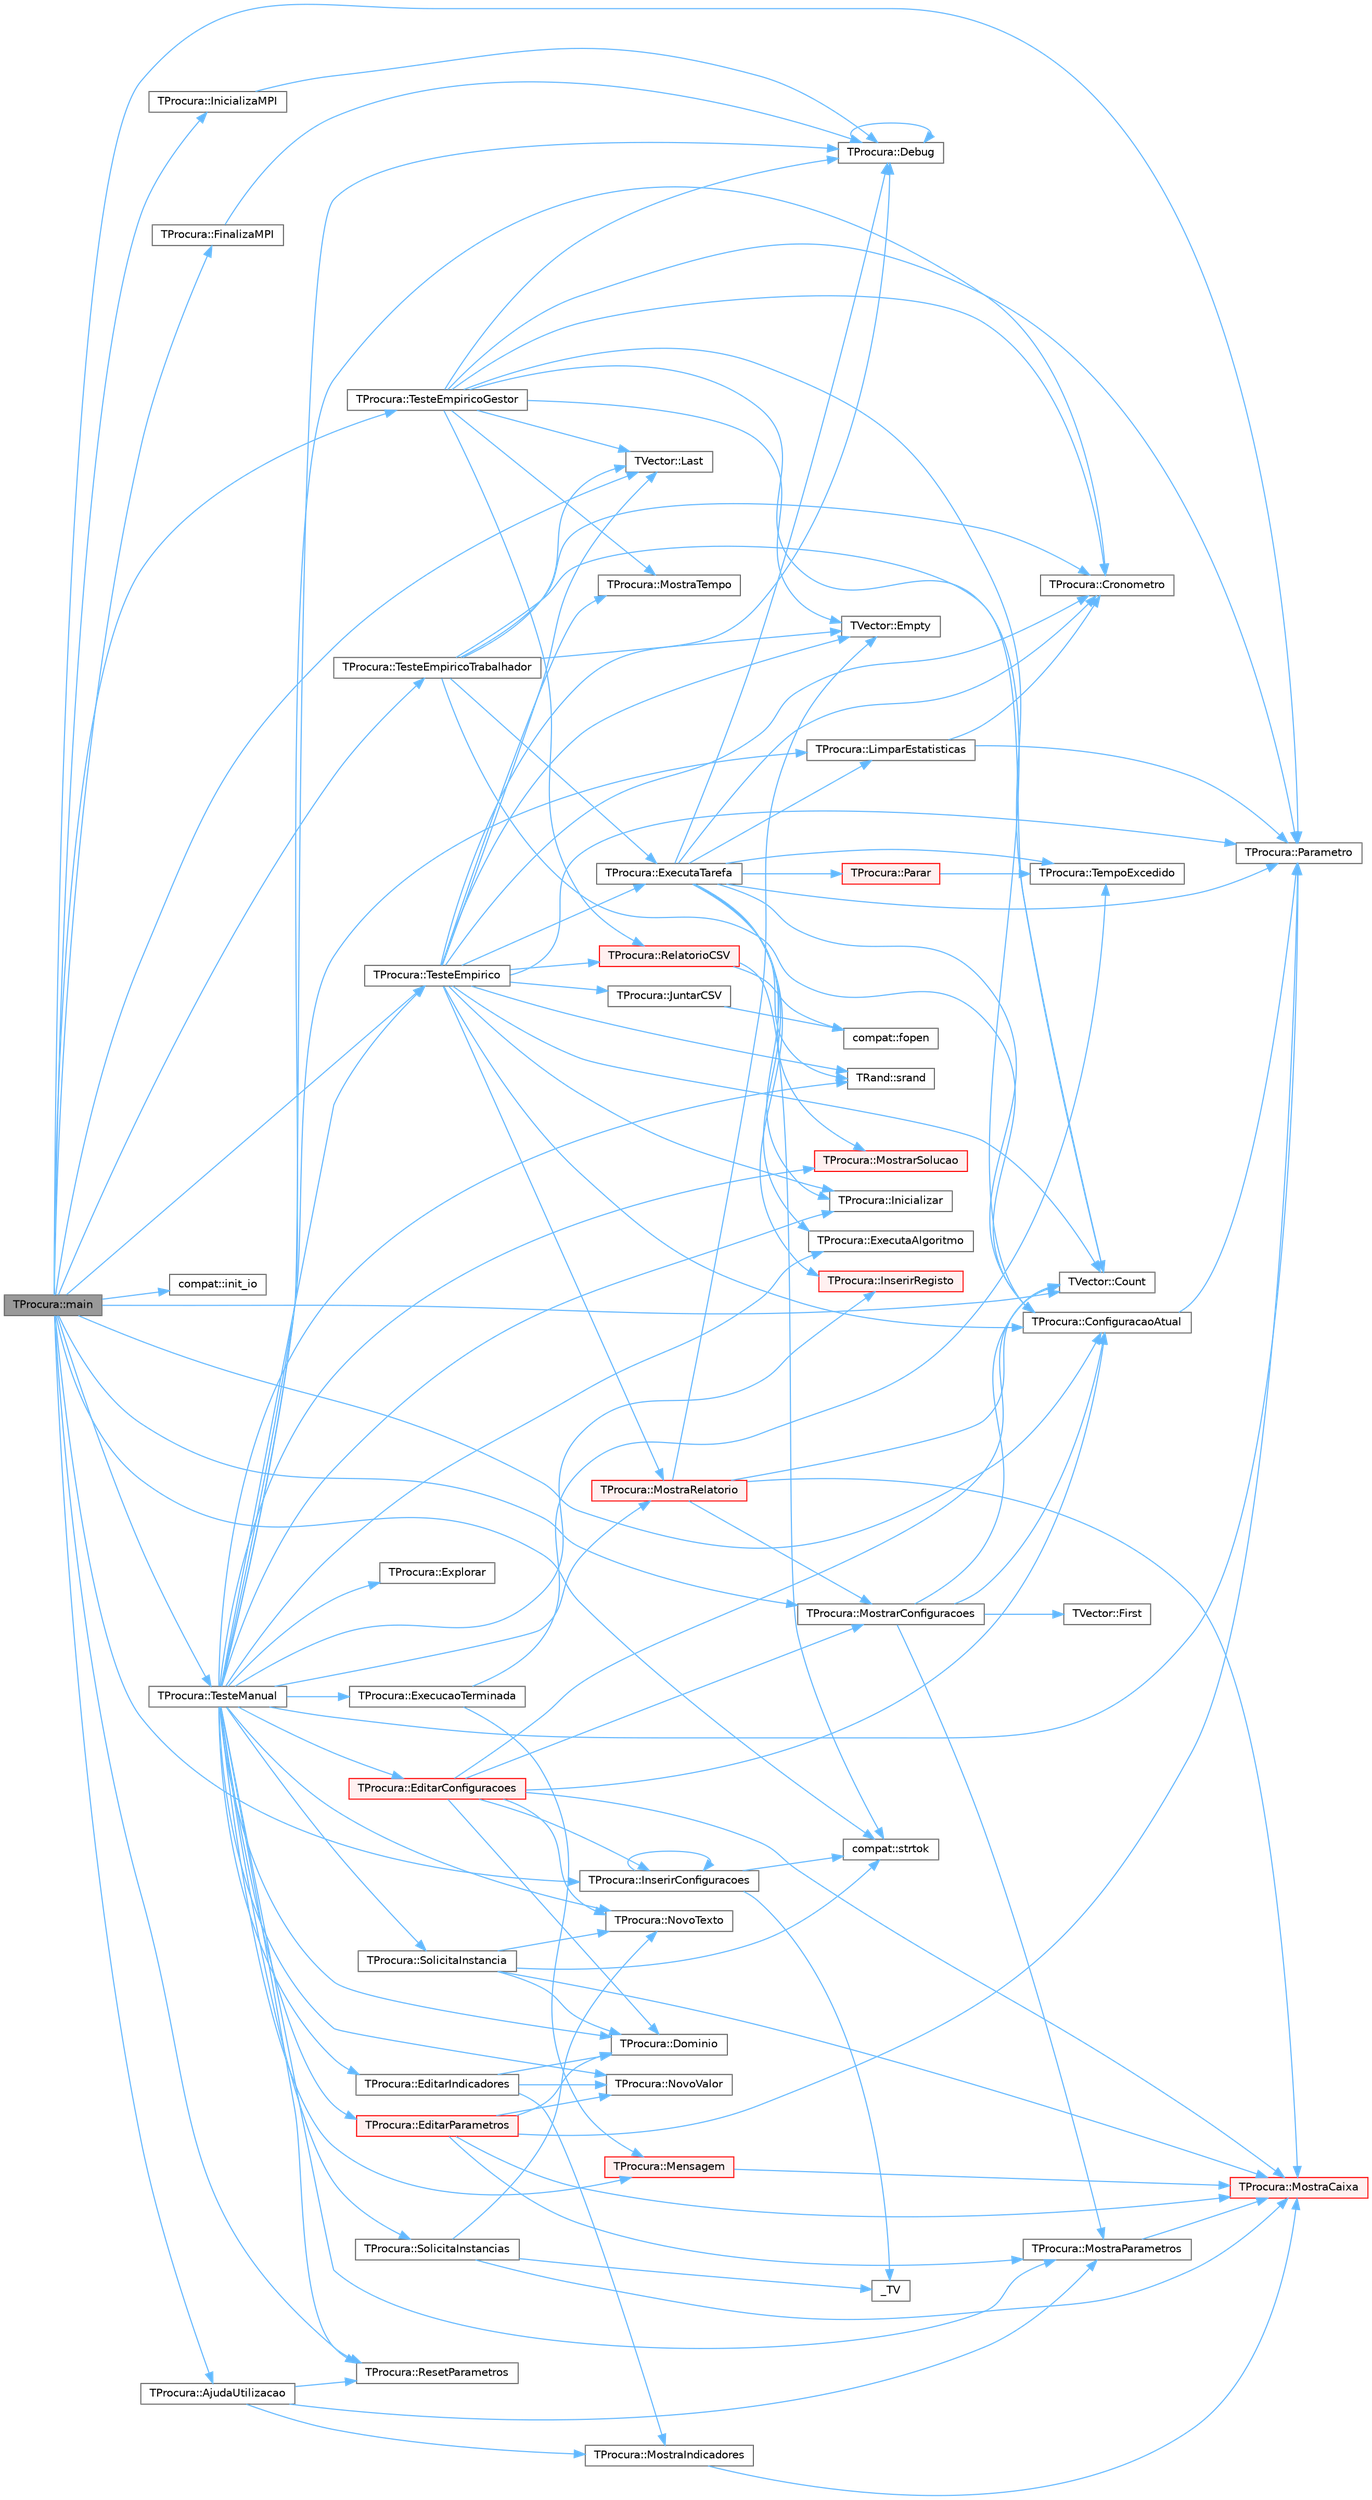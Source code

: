 digraph "TProcura::main"
{
 // LATEX_PDF_SIZE
  bgcolor="transparent";
  edge [fontname=Helvetica,fontsize=10,labelfontname=Helvetica,labelfontsize=10];
  node [fontname=Helvetica,fontsize=10,shape=box,height=0.2,width=0.4];
  rankdir="LR";
  Node1 [id="Node000001",label="TProcura::main",height=0.2,width=0.4,color="gray40", fillcolor="grey60", style="filled", fontcolor="black",tooltip="Inicializa a interação com o utilizador."];
  Node1 -> Node2 [id="edge1_Node000001_Node000002",color="steelblue1",style="solid",tooltip=" "];
  Node2 [id="Node000002",label="TProcura::AjudaUtilizacao",height=0.2,width=0.4,color="grey40", fillcolor="white", style="filled",URL="$classTProcura.html#adc4d653fe0feb6033083adc5d19e7fb5",tooltip="Mostra ajuda de utilização do programa."];
  Node2 -> Node3 [id="edge2_Node000002_Node000003",color="steelblue1",style="solid",tooltip=" "];
  Node3 [id="Node000003",label="TProcura::MostraIndicadores",height=0.2,width=0.4,color="grey40", fillcolor="white", style="filled",URL="$classTProcura.html#a99f5cf1c59ce543a58d802a1ac907299",tooltip="Mostra os indicadores definidos."];
  Node3 -> Node4 [id="edge3_Node000003_Node000004",color="steelblue1",style="solid",tooltip=" "];
  Node4 [id="Node000004",label="TProcura::MostraCaixa",height=0.2,width=0.4,color="red", fillcolor="#FFF0F0", style="filled",URL="$classTProcura.html#afa633176f014aeed4be467dbd50060c2",tooltip=" "];
  Node2 -> Node6 [id="edge4_Node000002_Node000006",color="steelblue1",style="solid",tooltip=" "];
  Node6 [id="Node000006",label="TProcura::MostraParametros",height=0.2,width=0.4,color="grey40", fillcolor="white", style="filled",URL="$classTProcura.html#ae7fa07f03b8e5a201e35023ba7724b82",tooltip="Mostra os parâmetros atuais."];
  Node6 -> Node4 [id="edge5_Node000006_Node000004",color="steelblue1",style="solid",tooltip=" "];
  Node2 -> Node7 [id="edge6_Node000002_Node000007",color="steelblue1",style="solid",tooltip=" "];
  Node7 [id="Node000007",label="TProcura::ResetParametros",height=0.2,width=0.4,color="grey40", fillcolor="white", style="filled",URL="$classTProcura.html#a6b870a79b10bf2523bdb37c4b06bb871",tooltip="Inicializa os parametros, indicadores e instâncias."];
  Node1 -> Node8 [id="edge7_Node000001_Node000008",color="steelblue1",style="solid",tooltip=" "];
  Node8 [id="Node000008",label="TProcura::ConfiguracaoAtual",height=0.2,width=0.4,color="grey40", fillcolor="white", style="filled",URL="$classTProcura.html#ac1d9f06b12765a02290050af15463186",tooltip="Grava ou lê a configuração atual."];
  Node8 -> Node9 [id="edge8_Node000008_Node000009",color="steelblue1",style="solid",tooltip=" "];
  Node9 [id="Node000009",label="TProcura::Parametro",height=0.2,width=0.4,color="grey40", fillcolor="white", style="filled",URL="$classTProcura.html#a0e9e692f29af8a5d5279a8647c800437",tooltip=" "];
  Node1 -> Node10 [id="edge9_Node000001_Node000010",color="steelblue1",style="solid",tooltip=" "];
  Node10 [id="Node000010",label="TVector::Count",height=0.2,width=0.4,color="grey40", fillcolor="white", style="filled",URL="$classTVector.html#ac3c744d84543ca6e32859eb7dfccfeef",tooltip=" "];
  Node1 -> Node11 [id="edge10_Node000001_Node000011",color="steelblue1",style="solid",tooltip=" "];
  Node11 [id="Node000011",label="TProcura::FinalizaMPI",height=0.2,width=0.4,color="grey40", fillcolor="white", style="filled",URL="$classTProcura.html#a5f946d1f7a89ca3c50fbb80477966607",tooltip="Finaliza o ambiente MPI, se aplicável."];
  Node11 -> Node12 [id="edge11_Node000011_Node000012",color="steelblue1",style="solid",tooltip=" "];
  Node12 [id="Node000012",label="TProcura::Debug",height=0.2,width=0.4,color="grey40", fillcolor="white", style="filled",URL="$classTProcura.html#a0c5676c1b54ab6bdc1045b98aeafe456",tooltip="Mostra o estado no ecrã, para debug."];
  Node12 -> Node12 [id="edge12_Node000012_Node000012",color="steelblue1",style="solid",tooltip=" "];
  Node1 -> Node13 [id="edge13_Node000001_Node000013",color="steelblue1",style="solid",tooltip=" "];
  Node13 [id="Node000013",label="TProcura::InicializaMPI",height=0.2,width=0.4,color="grey40", fillcolor="white", style="filled",URL="$classTProcura.html#a99028e43382ddefb3660942deb95608d",tooltip="Inicializa o ambiente MPI, se aplicável."];
  Node13 -> Node12 [id="edge14_Node000013_Node000012",color="steelblue1",style="solid",tooltip=" "];
  Node1 -> Node14 [id="edge15_Node000001_Node000014",color="steelblue1",style="solid",tooltip=" "];
  Node14 [id="Node000014",label="compat::init_io",height=0.2,width=0.4,color="grey40", fillcolor="white", style="filled",URL="$namespacecompat.html#a4458d9a13083e2a6ae1b6c659c4043cc",tooltip=" "];
  Node1 -> Node15 [id="edge16_Node000001_Node000015",color="steelblue1",style="solid",tooltip=" "];
  Node15 [id="Node000015",label="TProcura::InserirConfiguracoes",height=0.2,width=0.4,color="grey40", fillcolor="white", style="filled",URL="$classTProcura.html#a662c7ff8ba62bb5745a7ee0ec92eea13",tooltip="Insere configurações a partir de uma string."];
  Node15 -> Node16 [id="edge17_Node000015_Node000016",color="steelblue1",style="solid",tooltip=" "];
  Node16 [id="Node000016",label="_TV",height=0.2,width=0.4,color="grey40", fillcolor="white", style="filled",URL="$TVector_8h.html#a442726d787e600d83bb1f358840dcb3a",tooltip=" "];
  Node15 -> Node15 [id="edge18_Node000015_Node000015",color="steelblue1",style="solid",tooltip=" "];
  Node15 -> Node17 [id="edge19_Node000015_Node000017",color="steelblue1",style="solid",tooltip=" "];
  Node17 [id="Node000017",label="compat::strtok",height=0.2,width=0.4,color="grey40", fillcolor="white", style="filled",URL="$namespacecompat.html#a342aea1a38c4383aedcc7fea5e68048a",tooltip=" "];
  Node1 -> Node18 [id="edge20_Node000001_Node000018",color="steelblue1",style="solid",tooltip=" "];
  Node18 [id="Node000018",label="TVector::Last",height=0.2,width=0.4,color="grey40", fillcolor="white", style="filled",URL="$classTVector.html#aa304d639c79ef2842f9951846c6292e3",tooltip=" "];
  Node1 -> Node19 [id="edge21_Node000001_Node000019",color="steelblue1",style="solid",tooltip=" "];
  Node19 [id="Node000019",label="TProcura::MostrarConfiguracoes",height=0.2,width=0.4,color="grey40", fillcolor="white", style="filled",URL="$classTProcura.html#a3332047124784be2fc7af575a5f7f8b5",tooltip="Mostra as configurações disponíveis."];
  Node19 -> Node8 [id="edge22_Node000019_Node000008",color="steelblue1",style="solid",tooltip=" "];
  Node19 -> Node10 [id="edge23_Node000019_Node000010",color="steelblue1",style="solid",tooltip=" "];
  Node19 -> Node20 [id="edge24_Node000019_Node000020",color="steelblue1",style="solid",tooltip=" "];
  Node20 [id="Node000020",label="TVector::First",height=0.2,width=0.4,color="grey40", fillcolor="white", style="filled",URL="$classTVector.html#a05f29646493d42f3c77081b6031d70e5",tooltip=" "];
  Node19 -> Node6 [id="edge25_Node000019_Node000006",color="steelblue1",style="solid",tooltip=" "];
  Node1 -> Node9 [id="edge26_Node000001_Node000009",color="steelblue1",style="solid",tooltip=" "];
  Node1 -> Node7 [id="edge27_Node000001_Node000007",color="steelblue1",style="solid",tooltip=" "];
  Node1 -> Node17 [id="edge28_Node000001_Node000017",color="steelblue1",style="solid",tooltip=" "];
  Node1 -> Node21 [id="edge29_Node000001_Node000021",color="steelblue1",style="solid",tooltip=" "];
  Node21 [id="Node000021",label="TProcura::TesteEmpirico",height=0.2,width=0.4,color="grey40", fillcolor="white", style="filled",URL="$classTProcura.html#ae98922e2f7f8bb6e487af0a1e4f84336",tooltip="Executa testes empíricos, em todas as configurações guardadas, nas instâncias selecionadas."];
  Node21 -> Node8 [id="edge30_Node000021_Node000008",color="steelblue1",style="solid",tooltip=" "];
  Node21 -> Node10 [id="edge31_Node000021_Node000010",color="steelblue1",style="solid",tooltip=" "];
  Node21 -> Node22 [id="edge32_Node000021_Node000022",color="steelblue1",style="solid",tooltip=" "];
  Node22 [id="Node000022",label="TProcura::Cronometro",height=0.2,width=0.4,color="grey40", fillcolor="white", style="filled",URL="$classTProcura.html#adb09aa964fe750da7a383318cd0f48a0",tooltip="retorna o tempo em segundos desde que o cronómetro foi inicializado"];
  Node21 -> Node12 [id="edge33_Node000021_Node000012",color="steelblue1",style="solid",tooltip=" "];
  Node21 -> Node23 [id="edge34_Node000021_Node000023",color="steelblue1",style="solid",tooltip=" "];
  Node23 [id="Node000023",label="TVector::Empty",height=0.2,width=0.4,color="grey40", fillcolor="white", style="filled",URL="$classTVector.html#a4f242a23bca606a1d0c8f75115b1fde9",tooltip=" "];
  Node21 -> Node24 [id="edge35_Node000021_Node000024",color="steelblue1",style="solid",tooltip=" "];
  Node24 [id="Node000024",label="TProcura::ExecutaTarefa",height=0.2,width=0.4,color="grey40", fillcolor="white", style="filled",URL="$classTProcura.html#a2c3c5fdff8277b04a219156dec0f068b",tooltip="Executa uma tarefa num teste empírico."];
  Node24 -> Node8 [id="edge36_Node000024_Node000008",color="steelblue1",style="solid",tooltip=" "];
  Node24 -> Node22 [id="edge37_Node000024_Node000022",color="steelblue1",style="solid",tooltip=" "];
  Node24 -> Node12 [id="edge38_Node000024_Node000012",color="steelblue1",style="solid",tooltip=" "];
  Node24 -> Node25 [id="edge39_Node000024_Node000025",color="steelblue1",style="solid",tooltip=" "];
  Node25 [id="Node000025",label="TProcura::ExecutaAlgoritmo",height=0.2,width=0.4,color="grey40", fillcolor="white", style="filled",URL="$classTProcura.html#a1297806db02da2a44794883a6f427965",tooltip="Executa o algoritmo com os parametros atuais."];
  Node24 -> Node26 [id="edge40_Node000024_Node000026",color="steelblue1",style="solid",tooltip=" "];
  Node26 [id="Node000026",label="TProcura::Inicializar",height=0.2,width=0.4,color="grey40", fillcolor="white", style="filled",URL="$classTProcura.html#a1af0e64ed79d99972d8d48fadf839f43",tooltip="Coloca o objecto no estado inicial da procura."];
  Node24 -> Node27 [id="edge41_Node000024_Node000027",color="steelblue1",style="solid",tooltip=" "];
  Node27 [id="Node000027",label="TProcura::InserirRegisto",height=0.2,width=0.4,color="red", fillcolor="#FFF0F0", style="filled",URL="$classTProcura.html#acd7a254a5057023a21b9909053c36f24",tooltip="Insere um novo registo de resultados."];
  Node24 -> Node31 [id="edge42_Node000024_Node000031",color="steelblue1",style="solid",tooltip=" "];
  Node31 [id="Node000031",label="TProcura::LimparEstatisticas",height=0.2,width=0.4,color="grey40", fillcolor="white", style="filled",URL="$classTProcura.html#ae82e7be02923531e7ead26b1b25cec0f",tooltip="Chapar antes da execução do algoritmo. Limpa valores estatísticos, e fixa o instante limite de tempo ..."];
  Node31 -> Node22 [id="edge43_Node000031_Node000022",color="steelblue1",style="solid",tooltip=" "];
  Node31 -> Node9 [id="edge44_Node000031_Node000009",color="steelblue1",style="solid",tooltip=" "];
  Node24 -> Node32 [id="edge45_Node000024_Node000032",color="steelblue1",style="solid",tooltip=" "];
  Node32 [id="Node000032",label="TProcura::MostrarSolucao",height=0.2,width=0.4,color="red", fillcolor="#FFF0F0", style="filled",URL="$classTProcura.html#a014a294d094430b113ffb36e64a74d97",tooltip="definir para visualizar a solução"];
  Node24 -> Node9 [id="edge46_Node000024_Node000009",color="steelblue1",style="solid",tooltip=" "];
  Node24 -> Node33 [id="edge47_Node000024_Node000033",color="steelblue1",style="solid",tooltip=" "];
  Node33 [id="Node000033",label="TProcura::Parar",height=0.2,width=0.4,color="red", fillcolor="#FFF0F0", style="filled",URL="$classTProcura.html#a7952e187e1b0ae0ca52edab157223179",tooltip="Verifica se a procura deve ser interrompida."];
  Node33 -> Node35 [id="edge48_Node000033_Node000035",color="steelblue1",style="solid",tooltip=" "];
  Node35 [id="Node000035",label="TProcura::TempoExcedido",height=0.2,width=0.4,color="grey40", fillcolor="white", style="filled",URL="$classTProcura.html#afa3015ac104b603930d3f60a34c09fff",tooltip=" "];
  Node24 -> Node36 [id="edge49_Node000024_Node000036",color="steelblue1",style="solid",tooltip=" "];
  Node36 [id="Node000036",label="TRand::srand",height=0.2,width=0.4,color="grey40", fillcolor="white", style="filled",URL="$namespaceTRand.html#ad0b319d6f58ab6820b001b4e3d3ae245",tooltip="Inicializa a semente da geração pseudo-aleatória."];
  Node24 -> Node35 [id="edge50_Node000024_Node000035",color="steelblue1",style="solid",tooltip=" "];
  Node21 -> Node26 [id="edge51_Node000021_Node000026",color="steelblue1",style="solid",tooltip=" "];
  Node21 -> Node37 [id="edge52_Node000021_Node000037",color="steelblue1",style="solid",tooltip=" "];
  Node37 [id="Node000037",label="TProcura::JuntarCSV",height=0.2,width=0.4,color="grey40", fillcolor="white", style="filled",URL="$classTProcura.html#aa47aff45144b528adaecdb654c498844",tooltip="Juntar ficheiros CSV gerados por diferentes processos MPI em um único ficheiro."];
  Node37 -> Node38 [id="edge53_Node000037_Node000038",color="steelblue1",style="solid",tooltip=" "];
  Node38 [id="Node000038",label="compat::fopen",height=0.2,width=0.4,color="grey40", fillcolor="white", style="filled",URL="$namespacecompat.html#a00b22acc72899dbcb64f43ad8ec8b41d",tooltip=" "];
  Node21 -> Node18 [id="edge54_Node000021_Node000018",color="steelblue1",style="solid",tooltip=" "];
  Node21 -> Node39 [id="edge55_Node000021_Node000039",color="steelblue1",style="solid",tooltip=" "];
  Node39 [id="Node000039",label="TProcura::MostraRelatorio",height=0.2,width=0.4,color="red", fillcolor="#FFF0F0", style="filled",URL="$classTProcura.html#a8efec796677c8e25ad8bdb56a1082e2d",tooltip="Mostra um relatório dos resultados."];
  Node39 -> Node10 [id="edge56_Node000039_Node000010",color="steelblue1",style="solid",tooltip=" "];
  Node39 -> Node23 [id="edge57_Node000039_Node000023",color="steelblue1",style="solid",tooltip=" "];
  Node39 -> Node4 [id="edge58_Node000039_Node000004",color="steelblue1",style="solid",tooltip=" "];
  Node39 -> Node19 [id="edge59_Node000039_Node000019",color="steelblue1",style="solid",tooltip=" "];
  Node21 -> Node45 [id="edge60_Node000021_Node000045",color="steelblue1",style="solid",tooltip=" "];
  Node45 [id="Node000045",label="TProcura::MostraTempo",height=0.2,width=0.4,color="grey40", fillcolor="white", style="filled",URL="$classTProcura.html#a3bfb17b3b826cc2f593f950a227c3049",tooltip="Mostra tempo num formato humano."];
  Node21 -> Node9 [id="edge61_Node000021_Node000009",color="steelblue1",style="solid",tooltip=" "];
  Node21 -> Node46 [id="edge62_Node000021_Node000046",color="steelblue1",style="solid",tooltip=" "];
  Node46 [id="Node000046",label="TProcura::RelatorioCSV",height=0.2,width=0.4,color="red", fillcolor="#FFF0F0", style="filled",URL="$classTProcura.html#ab29731e4c9c1d57ccf72740d7d96ec32",tooltip="Gera um relatório CSV com os resultados."];
  Node46 -> Node38 [id="edge63_Node000046_Node000038",color="steelblue1",style="solid",tooltip=" "];
  Node46 -> Node17 [id="edge64_Node000046_Node000017",color="steelblue1",style="solid",tooltip=" "];
  Node21 -> Node36 [id="edge65_Node000021_Node000036",color="steelblue1",style="solid",tooltip=" "];
  Node1 -> Node48 [id="edge66_Node000001_Node000048",color="steelblue1",style="solid",tooltip=" "];
  Node48 [id="Node000048",label="TProcura::TesteEmpiricoGestor",height=0.2,width=0.4,color="grey40", fillcolor="white", style="filled",URL="$classTProcura.html#afd7217164b5ffce15f1949138f469fdb",tooltip="Teste empírico com modo mestre-escravo (este é o mestre)"];
  Node48 -> Node8 [id="edge67_Node000048_Node000008",color="steelblue1",style="solid",tooltip=" "];
  Node48 -> Node10 [id="edge68_Node000048_Node000010",color="steelblue1",style="solid",tooltip=" "];
  Node48 -> Node22 [id="edge69_Node000048_Node000022",color="steelblue1",style="solid",tooltip=" "];
  Node48 -> Node12 [id="edge70_Node000048_Node000012",color="steelblue1",style="solid",tooltip=" "];
  Node48 -> Node23 [id="edge71_Node000048_Node000023",color="steelblue1",style="solid",tooltip=" "];
  Node48 -> Node18 [id="edge72_Node000048_Node000018",color="steelblue1",style="solid",tooltip=" "];
  Node48 -> Node45 [id="edge73_Node000048_Node000045",color="steelblue1",style="solid",tooltip=" "];
  Node48 -> Node9 [id="edge74_Node000048_Node000009",color="steelblue1",style="solid",tooltip=" "];
  Node48 -> Node46 [id="edge75_Node000048_Node000046",color="steelblue1",style="solid",tooltip=" "];
  Node1 -> Node49 [id="edge76_Node000001_Node000049",color="steelblue1",style="solid",tooltip=" "];
  Node49 [id="Node000049",label="TProcura::TesteEmpiricoTrabalhador",height=0.2,width=0.4,color="grey40", fillcolor="white", style="filled",URL="$classTProcura.html#a1b444fbb9aa1d6bf3df277df3f289587",tooltip="Teste empírico com modo mestre-escravo (este é o escravo)"];
  Node49 -> Node8 [id="edge77_Node000049_Node000008",color="steelblue1",style="solid",tooltip=" "];
  Node49 -> Node10 [id="edge78_Node000049_Node000010",color="steelblue1",style="solid",tooltip=" "];
  Node49 -> Node22 [id="edge79_Node000049_Node000022",color="steelblue1",style="solid",tooltip=" "];
  Node49 -> Node23 [id="edge80_Node000049_Node000023",color="steelblue1",style="solid",tooltip=" "];
  Node49 -> Node24 [id="edge81_Node000049_Node000024",color="steelblue1",style="solid",tooltip=" "];
  Node49 -> Node18 [id="edge82_Node000049_Node000018",color="steelblue1",style="solid",tooltip=" "];
  Node1 -> Node50 [id="edge83_Node000001_Node000050",color="steelblue1",style="solid",tooltip=" "];
  Node50 [id="Node000050",label="TProcura::TesteManual",height=0.2,width=0.4,color="grey40", fillcolor="white", style="filled",URL="$classTProcura.html#a5fdf4e8f76e59eb83fbc274fa61e34af",tooltip="Inicializa a interação com o utilizador."];
  Node50 -> Node22 [id="edge84_Node000050_Node000022",color="steelblue1",style="solid",tooltip=" "];
  Node50 -> Node12 [id="edge85_Node000050_Node000012",color="steelblue1",style="solid",tooltip=" "];
  Node50 -> Node51 [id="edge86_Node000050_Node000051",color="steelblue1",style="solid",tooltip=" "];
  Node51 [id="Node000051",label="TProcura::Dominio",height=0.2,width=0.4,color="grey40", fillcolor="white", style="filled",URL="$classTProcura.html#a12cd67e1b86ed4d6a6c47c652c0cd9bf",tooltip="Limita o domínio de um parâmetro inteiro."];
  Node50 -> Node52 [id="edge87_Node000050_Node000052",color="steelblue1",style="solid",tooltip=" "];
  Node52 [id="Node000052",label="TProcura::EditarConfiguracoes",height=0.2,width=0.4,color="red", fillcolor="#FFF0F0", style="filled",URL="$classTProcura.html#ae559b54c7ff363280df914fec988794f",tooltip="Permite ao utilizador editar as configurações."];
  Node52 -> Node8 [id="edge88_Node000052_Node000008",color="steelblue1",style="solid",tooltip=" "];
  Node52 -> Node10 [id="edge89_Node000052_Node000010",color="steelblue1",style="solid",tooltip=" "];
  Node52 -> Node51 [id="edge90_Node000052_Node000051",color="steelblue1",style="solid",tooltip=" "];
  Node52 -> Node15 [id="edge91_Node000052_Node000015",color="steelblue1",style="solid",tooltip=" "];
  Node52 -> Node4 [id="edge92_Node000052_Node000004",color="steelblue1",style="solid",tooltip=" "];
  Node52 -> Node19 [id="edge93_Node000052_Node000019",color="steelblue1",style="solid",tooltip=" "];
  Node52 -> Node55 [id="edge94_Node000052_Node000055",color="steelblue1",style="solid",tooltip=" "];
  Node55 [id="Node000055",label="TProcura::NovoTexto",height=0.2,width=0.4,color="grey40", fillcolor="white", style="filled",URL="$classTProcura.html#a17fa21564876d313f79b4376ce7366a1",tooltip=" "];
  Node50 -> Node56 [id="edge95_Node000050_Node000056",color="steelblue1",style="solid",tooltip=" "];
  Node56 [id="Node000056",label="TProcura::EditarIndicadores",height=0.2,width=0.4,color="grey40", fillcolor="white", style="filled",URL="$classTProcura.html#a8f5d1ccb82a33db762fbb8400eeacf39",tooltip="Permite ao utilizador editar os indicadores a utilizar."];
  Node56 -> Node51 [id="edge96_Node000056_Node000051",color="steelblue1",style="solid",tooltip=" "];
  Node56 -> Node3 [id="edge97_Node000056_Node000003",color="steelblue1",style="solid",tooltip=" "];
  Node56 -> Node57 [id="edge98_Node000056_Node000057",color="steelblue1",style="solid",tooltip=" "];
  Node57 [id="Node000057",label="TProcura::NovoValor",height=0.2,width=0.4,color="grey40", fillcolor="white", style="filled",URL="$classTProcura.html#a9918a19f3cead7c9c6bd28f19ff31b0e",tooltip=" "];
  Node50 -> Node58 [id="edge99_Node000050_Node000058",color="steelblue1",style="solid",tooltip=" "];
  Node58 [id="Node000058",label="TProcura::EditarParametros",height=0.2,width=0.4,color="red", fillcolor="#FFF0F0", style="filled",URL="$classTProcura.html#ab044dca559e3c04e5cec68647af2c7c4",tooltip="Permite ao utilizador editar os parâmetros."];
  Node58 -> Node51 [id="edge100_Node000058_Node000051",color="steelblue1",style="solid",tooltip=" "];
  Node58 -> Node4 [id="edge101_Node000058_Node000004",color="steelblue1",style="solid",tooltip=" "];
  Node58 -> Node6 [id="edge102_Node000058_Node000006",color="steelblue1",style="solid",tooltip=" "];
  Node58 -> Node57 [id="edge103_Node000058_Node000057",color="steelblue1",style="solid",tooltip=" "];
  Node58 -> Node9 [id="edge104_Node000058_Node000009",color="steelblue1",style="solid",tooltip=" "];
  Node50 -> Node59 [id="edge105_Node000050_Node000059",color="steelblue1",style="solid",tooltip=" "];
  Node59 [id="Node000059",label="TProcura::ExecucaoTerminada",height=0.2,width=0.4,color="grey40", fillcolor="white", style="filled",URL="$classTProcura.html#a86985c8dc9a0e0bd375a4148f6ea6de7",tooltip="Chamar após a execução do algoritmo. Grava o tempo consumido."];
  Node59 -> Node60 [id="edge106_Node000059_Node000060",color="steelblue1",style="solid",tooltip=" "];
  Node60 [id="Node000060",label="TProcura::Mensagem",height=0.2,width=0.4,color="red", fillcolor="#FFF0F0", style="filled",URL="$classTProcura.html#a8367fcda807ebad51f2475eba9adf3a3",tooltip=" "];
  Node60 -> Node4 [id="edge107_Node000060_Node000004",color="steelblue1",style="solid",tooltip=" "];
  Node59 -> Node35 [id="edge108_Node000059_Node000035",color="steelblue1",style="solid",tooltip=" "];
  Node50 -> Node25 [id="edge109_Node000050_Node000025",color="steelblue1",style="solid",tooltip=" "];
  Node50 -> Node61 [id="edge110_Node000050_Node000061",color="steelblue1",style="solid",tooltip=" "];
  Node61 [id="Node000061",label="TProcura::Explorar",height=0.2,width=0.4,color="grey40", fillcolor="white", style="filled",URL="$classTProcura.html#abd93e2ba1f58d3ee7bef74845cee99fb",tooltip="definir para explorar manualmente os dados (não definido em TProcura, apenas em TProcuraConstrutiva)"];
  Node50 -> Node26 [id="edge111_Node000050_Node000026",color="steelblue1",style="solid",tooltip=" "];
  Node50 -> Node27 [id="edge112_Node000050_Node000027",color="steelblue1",style="solid",tooltip=" "];
  Node50 -> Node31 [id="edge113_Node000050_Node000031",color="steelblue1",style="solid",tooltip=" "];
  Node50 -> Node60 [id="edge114_Node000050_Node000060",color="steelblue1",style="solid",tooltip=" "];
  Node50 -> Node6 [id="edge115_Node000050_Node000006",color="steelblue1",style="solid",tooltip=" "];
  Node50 -> Node39 [id="edge116_Node000050_Node000039",color="steelblue1",style="solid",tooltip=" "];
  Node50 -> Node32 [id="edge117_Node000050_Node000032",color="steelblue1",style="solid",tooltip=" "];
  Node50 -> Node55 [id="edge118_Node000050_Node000055",color="steelblue1",style="solid",tooltip=" "];
  Node50 -> Node57 [id="edge119_Node000050_Node000057",color="steelblue1",style="solid",tooltip=" "];
  Node50 -> Node9 [id="edge120_Node000050_Node000009",color="steelblue1",style="solid",tooltip=" "];
  Node50 -> Node7 [id="edge121_Node000050_Node000007",color="steelblue1",style="solid",tooltip=" "];
  Node50 -> Node62 [id="edge122_Node000050_Node000062",color="steelblue1",style="solid",tooltip=" "];
  Node62 [id="Node000062",label="TProcura::SolicitaInstancia",height=0.2,width=0.4,color="grey40", fillcolor="white", style="filled",URL="$classTProcura.html#ae9f0b921a171a110e6a6fcc209332635",tooltip="Solicita ao utilizador o ID da instância a utilizar, permitindo alterar também o prefixo do ficheiro."];
  Node62 -> Node51 [id="edge123_Node000062_Node000051",color="steelblue1",style="solid",tooltip=" "];
  Node62 -> Node4 [id="edge124_Node000062_Node000004",color="steelblue1",style="solid",tooltip=" "];
  Node62 -> Node55 [id="edge125_Node000062_Node000055",color="steelblue1",style="solid",tooltip=" "];
  Node62 -> Node17 [id="edge126_Node000062_Node000017",color="steelblue1",style="solid",tooltip=" "];
  Node50 -> Node63 [id="edge127_Node000050_Node000063",color="steelblue1",style="solid",tooltip=" "];
  Node63 [id="Node000063",label="TProcura::SolicitaInstancias",height=0.2,width=0.4,color="grey40", fillcolor="white", style="filled",URL="$classTProcura.html#a6941386b767d6f0723c6eb9d27241d69",tooltip="Solicita ao utilizador uma lista de instâncias."];
  Node63 -> Node16 [id="edge128_Node000063_Node000016",color="steelblue1",style="solid",tooltip=" "];
  Node63 -> Node4 [id="edge129_Node000063_Node000004",color="steelblue1",style="solid",tooltip=" "];
  Node63 -> Node55 [id="edge130_Node000063_Node000055",color="steelblue1",style="solid",tooltip=" "];
  Node50 -> Node36 [id="edge131_Node000050_Node000036",color="steelblue1",style="solid",tooltip=" "];
  Node50 -> Node21 [id="edge132_Node000050_Node000021",color="steelblue1",style="solid",tooltip=" "];
}
